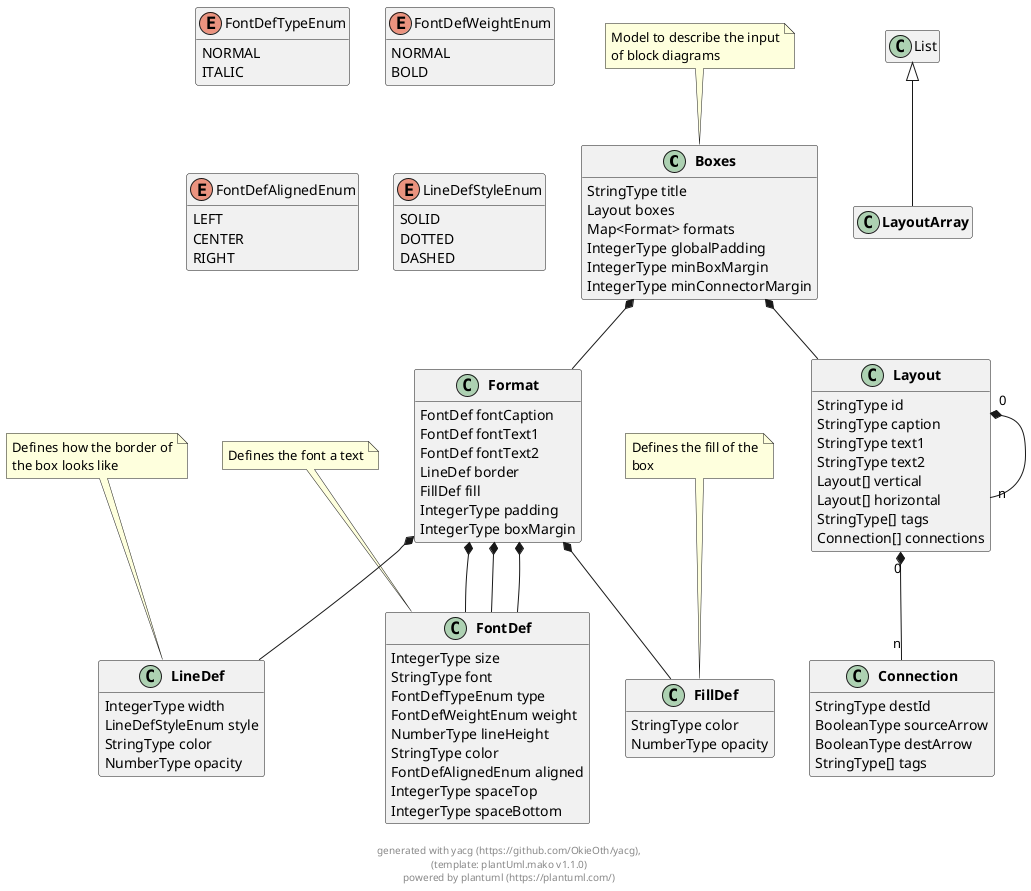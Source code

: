 
@startuml
hide empty methods
hide empty fields


class "**Boxes**" as Boxes {
        StringType title
        Layout boxes
        Map<Format> formats
        IntegerType globalPadding
        IntegerType minBoxMargin
        IntegerType minConnectorMargin
}
note top: Model to describe the input\nof block diagrams

 

class "**Layout**" as Layout {
        StringType id
        StringType caption
        StringType text1
        StringType text2
        Layout[] vertical
        Layout[] horizontal
        StringType[] tags
        Connection[] connections
}

 


class "**Format**" as Format {
        FontDef fontCaption
        FontDef fontText1
        FontDef fontText2
        LineDef border
        FillDef fill
        IntegerType padding
        IntegerType boxMargin
}

 

class "**LayoutArray**" as LayoutArray extends List {
}

class "**Connection**" as Connection {
        StringType destId
        BooleanType sourceArrow
        BooleanType destArrow
        StringType[] tags
}

 

class "**FontDef**" as FontDef {
        IntegerType size
        StringType font
        FontDefTypeEnum type
        FontDefWeightEnum weight
        NumberType lineHeight
        StringType color
        FontDefAlignedEnum aligned
        IntegerType spaceTop
        IntegerType spaceBottom
}
note top: Defines the font a text

 

enum "FontDefTypeEnum" as FontDefTypeEnum {
    NORMAL
    ITALIC
}

enum "FontDefWeightEnum" as FontDefWeightEnum {
    NORMAL
    BOLD
}

enum "FontDefAlignedEnum" as FontDefAlignedEnum {
    LEFT
    CENTER
    RIGHT
}

class "**LineDef**" as LineDef {
        IntegerType width
        LineDefStyleEnum style
        StringType color
        NumberType opacity
}
note top: Defines how the border of\nthe box looks like

 

enum "LineDefStyleEnum" as LineDefStyleEnum {
    SOLID
    DOTTED
    DASHED
}

class "**FillDef**" as FillDef {
        StringType color
        NumberType opacity
}
note top: Defines the fill of the\nbox

 


    

Boxes  *--  Layout

Boxes  *--  Format




    




Layout "0" *-- "n" Layout



Layout "0" *-- "n" Connection

    
    
Format  *--  FontDef

Format  *--  FontDef

Format  *--  FontDef

Format  *--  LineDef

Format  *--  FillDef



    
    




    









    
    
    
    




    
    



footer \ngenerated with yacg (https://github.com/OkieOth/yacg),\n(template: plantUml.mako v1.1.0)\npowered by plantuml (https://plantuml.com/)
@enduml